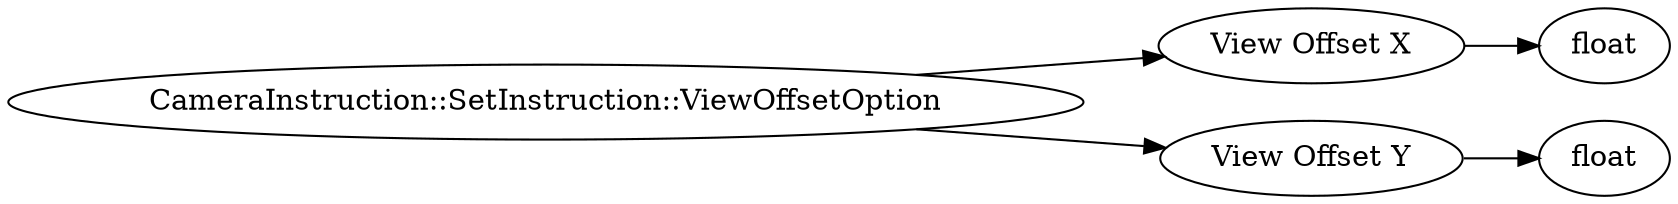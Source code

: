 digraph "CameraInstruction::SetInstruction::ViewOffsetOption" {
rankdir = LR
60
60 -> 61
61 -> 62
60 -> 63
63 -> 64

60 [label="CameraInstruction::SetInstruction::ViewOffsetOption",comment="name: \"CameraInstruction::SetInstruction::ViewOffsetOption\", typeName: \"\", id: 60, branchId: 0, recurseId: -1, attributes: 0, notes: \"\""];
61 [label="View Offset X",comment="name: \"View Offset X\", typeName: \"\", id: 61, branchId: 0, recurseId: -1, attributes: 0, notes: \"\""];
62 [label="float",comment="name: \"float\", typeName: \"\", id: 62, branchId: 0, recurseId: -1, attributes: 512, notes: \"\""];
63 [label="View Offset Y",comment="name: \"View Offset Y\", typeName: \"\", id: 63, branchId: 0, recurseId: -1, attributes: 0, notes: \"\""];
64 [label="float",comment="name: \"float\", typeName: \"\", id: 64, branchId: 0, recurseId: -1, attributes: 512, notes: \"\""];
{ rank = max;62;64}

}
